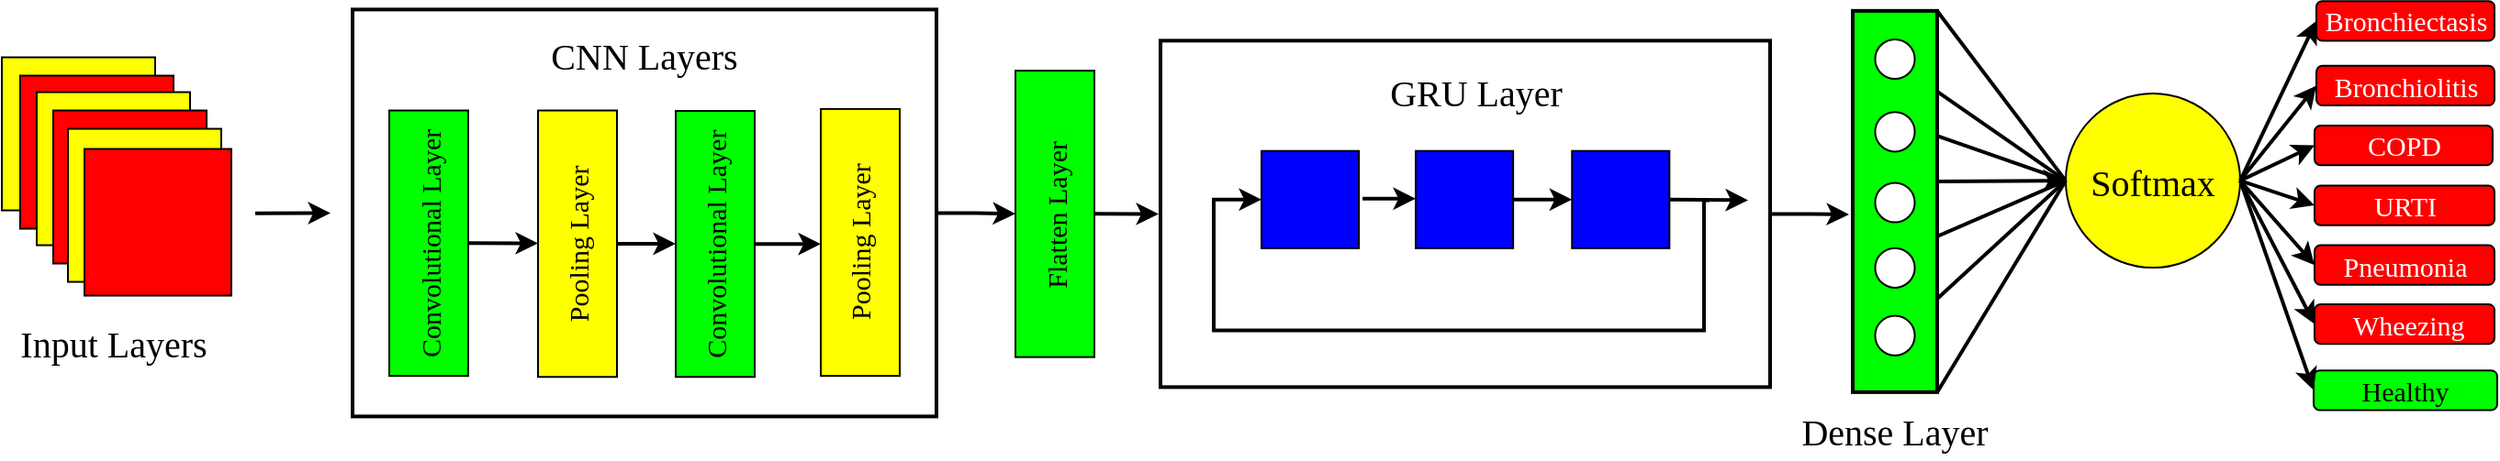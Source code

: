 <mxfile version="21.7.4" type="github">
  <diagram id="FLARmqn-sCxhorqhwDuB" name="Page-1">
    <mxGraphModel dx="1008" dy="545" grid="0" gridSize="10" guides="1" tooltips="1" connect="1" arrows="1" fold="1" page="1" pageScale="1" pageWidth="3300" pageHeight="4681" math="0" shadow="0">
      <root>
        <mxCell id="0" />
        <mxCell id="1" parent="0" />
        <mxCell id="L2ZbHlx48BQ5fT_40NmV-58" style="edgeStyle=orthogonalEdgeStyle;rounded=0;orthogonalLoop=1;jettySize=auto;html=1;exitX=1;exitY=0.5;exitDx=0;exitDy=0;strokeWidth=2;entryX=0.5;entryY=0;entryDx=0;entryDy=0;" edge="1" parent="1" source="L2ZbHlx48BQ5fT_40NmV-55" target="L2ZbHlx48BQ5fT_40NmV-59">
          <mxGeometry relative="1" as="geometry">
            <mxPoint x="601.6" y="166" as="targetPoint" />
          </mxGeometry>
        </mxCell>
        <mxCell id="L2ZbHlx48BQ5fT_40NmV-55" value="" style="rounded=0;whiteSpace=wrap;html=1;strokeWidth=2;labelPosition=center;verticalLabelPosition=middle;align=center;verticalAlign=middle;" vertex="1" parent="1">
          <mxGeometry x="249" y="54.19" width="318" height="222" as="geometry" />
        </mxCell>
        <mxCell id="HNuO8RR3fyhFZEDYtFWN-7" value="" style="whiteSpace=wrap;html=1;aspect=fixed;fillColor=#FFFF00;shadow=0;strokeColor=#000000;rounded=0;sketch=0;glass=0;strokeWidth=1;fillStyle=auto;perimeterSpacing=0;fontSize=20;" parent="1" vertex="1">
          <mxGeometry x="58" y="80.27" width="83.5" height="83.5" as="geometry" />
        </mxCell>
        <mxCell id="HNuO8RR3fyhFZEDYtFWN-8" value="" style="whiteSpace=wrap;html=1;aspect=fixed;fillColor=#FF0000;shadow=0;strokeColor=#000000;rounded=0;sketch=0;glass=0;strokeWidth=1;fillStyle=auto;perimeterSpacing=0;fontSize=20;" parent="1" vertex="1">
          <mxGeometry x="68" y="90.27" width="83.5" height="83.5" as="geometry" />
        </mxCell>
        <mxCell id="HNuO8RR3fyhFZEDYtFWN-9" value="" style="whiteSpace=wrap;html=1;aspect=fixed;fillColor=#FFFF00;shadow=0;strokeColor=#000000;rounded=0;sketch=0;glass=0;strokeWidth=1;fillStyle=auto;perimeterSpacing=0;fontSize=20;" parent="1" vertex="1">
          <mxGeometry x="77" y="99.27" width="83.5" height="83.5" as="geometry" />
        </mxCell>
        <mxCell id="HNuO8RR3fyhFZEDYtFWN-10" value="" style="whiteSpace=wrap;html=1;aspect=fixed;fillColor=#FF0000;shadow=0;strokeColor=#000000;rounded=0;sketch=0;glass=0;strokeWidth=1;fillStyle=auto;perimeterSpacing=0;fontSize=20;" parent="1" vertex="1">
          <mxGeometry x="86" y="109.27" width="83.5" height="83.5" as="geometry" />
        </mxCell>
        <mxCell id="HNuO8RR3fyhFZEDYtFWN-15" value="" style="whiteSpace=wrap;html=1;aspect=fixed;fillColor=#FFFF00;shadow=0;strokeColor=#000000;rounded=0;sketch=0;glass=0;strokeWidth=1;fillStyle=auto;perimeterSpacing=0;fontSize=20;" parent="1" vertex="1">
          <mxGeometry x="94" y="119.27" width="83.5" height="83.5" as="geometry" />
        </mxCell>
        <mxCell id="HNuO8RR3fyhFZEDYtFWN-16" value="" style="whiteSpace=wrap;html=1;aspect=fixed;fillColor=#FF0000;shadow=0;strokeColor=#000000;rounded=0;sketch=0;glass=0;strokeWidth=1;fillStyle=auto;perimeterSpacing=0;fontSize=20;flipH=0;flipV=1;rotation=0;container=0;" parent="1" vertex="1">
          <mxGeometry x="103" y="130.27" width="80" height="80" as="geometry" />
        </mxCell>
        <mxCell id="HNuO8RR3fyhFZEDYtFWN-76" value="" style="rounded=0;whiteSpace=wrap;html=1;shadow=0;glass=0;sketch=0;fillStyle=auto;strokeColor=#000000;strokeWidth=2;fillColor=#00FF00;gradientColor=none;direction=south;textDirection=ltr;horizontal=0;fontFamily=Times New Roman;fontSize=20;" parent="1" vertex="1">
          <mxGeometry x="1066" y="54.92" width="46" height="208" as="geometry" />
        </mxCell>
        <mxCell id="HNuO8RR3fyhFZEDYtFWN-78" value="" style="ellipse;whiteSpace=wrap;html=1;aspect=fixed;rounded=0;shadow=0;glass=0;sketch=0;fillStyle=auto;strokeColor=#000000;strokeWidth=1;fontFamily=Times New Roman;fontSize=20;fillColor=#FFFFFF;gradientColor=none;" parent="1" vertex="1">
          <mxGeometry x="1078.21" y="70.49" width="21.57" height="21.57" as="geometry" />
        </mxCell>
        <mxCell id="HNuO8RR3fyhFZEDYtFWN-92" value="Input Layers" style="text;html=1;strokeColor=none;fillColor=none;align=center;verticalAlign=middle;whiteSpace=wrap;rounded=0;shadow=0;glass=0;sketch=0;fillStyle=auto;strokeWidth=1;fontFamily=Times New Roman;fontSize=20;" parent="1" vertex="1">
          <mxGeometry x="63.62" y="221.13" width="110.25" height="30" as="geometry" />
        </mxCell>
        <mxCell id="HNuO8RR3fyhFZEDYtFWN-112" value="" style="ellipse;whiteSpace=wrap;html=1;aspect=fixed;rounded=0;shadow=0;glass=0;sketch=0;fillStyle=auto;strokeColor=#000000;strokeWidth=1;fontFamily=Times New Roman;fontSize=20;fillColor=#FFFFFF;gradientColor=none;" parent="1" vertex="1">
          <mxGeometry x="1078.21" y="110.12" width="21.57" height="21.57" as="geometry" />
        </mxCell>
        <mxCell id="HNuO8RR3fyhFZEDYtFWN-113" value="" style="ellipse;whiteSpace=wrap;html=1;aspect=fixed;rounded=0;shadow=0;glass=0;sketch=0;fillStyle=auto;strokeColor=#000000;strokeWidth=1;fontFamily=Times New Roman;fontSize=20;fillColor=#FFFFFF;gradientColor=none;" parent="1" vertex="1">
          <mxGeometry x="1078.21" y="148.69" width="21.57" height="21.57" as="geometry" />
        </mxCell>
        <mxCell id="HNuO8RR3fyhFZEDYtFWN-114" value="" style="ellipse;whiteSpace=wrap;html=1;aspect=fixed;rounded=0;shadow=0;glass=0;sketch=0;fillStyle=auto;strokeColor=#000000;strokeWidth=1;fontFamily=Times New Roman;fontSize=20;fillColor=#FFFFFF;gradientColor=none;" parent="1" vertex="1">
          <mxGeometry x="1078.21" y="184.37" width="21.57" height="21.57" as="geometry" />
        </mxCell>
        <mxCell id="HNuO8RR3fyhFZEDYtFWN-115" value="" style="ellipse;whiteSpace=wrap;html=1;aspect=fixed;rounded=0;shadow=0;glass=0;sketch=0;fillStyle=auto;strokeColor=#000000;strokeWidth=1;fontFamily=Times New Roman;fontSize=20;fillColor=#FFFFFF;gradientColor=none;" parent="1" vertex="1">
          <mxGeometry x="1078.21" y="221.3" width="21.57" height="21.57" as="geometry" />
        </mxCell>
        <mxCell id="HNuO8RR3fyhFZEDYtFWN-126" value="Softmax" style="ellipse;whiteSpace=wrap;html=1;aspect=fixed;rounded=0;shadow=0;glass=0;sketch=0;fillStyle=auto;strokeColor=#000000;strokeWidth=1;fontFamily=Times New Roman;fontSize=20;fillColor=#FFFF00;gradientColor=none;" parent="1" vertex="1">
          <mxGeometry x="1181.98" y="100.03" width="95.03" height="95.03" as="geometry" />
        </mxCell>
        <mxCell id="HNuO8RR3fyhFZEDYtFWN-127" value="" style="endArrow=classic;html=1;rounded=0;strokeWidth=2;fontFamily=Times New Roman;fontSize=20;entryX=0;entryY=0.5;entryDx=0;entryDy=0;" parent="1" target="HNuO8RR3fyhFZEDYtFWN-126" edge="1">
          <mxGeometry width="50" height="50" relative="1" as="geometry">
            <mxPoint x="1112" y="147.96" as="sourcePoint" />
            <mxPoint x="1188" y="147.96" as="targetPoint" />
          </mxGeometry>
        </mxCell>
        <mxCell id="HNuO8RR3fyhFZEDYtFWN-128" value="" style="endArrow=none;html=1;rounded=0;strokeWidth=2;fontFamily=Times New Roman;fontSize=20;exitX=0;exitY=0.5;exitDx=0;exitDy=0;" parent="1" source="HNuO8RR3fyhFZEDYtFWN-126" edge="1">
          <mxGeometry width="50" height="50" relative="1" as="geometry">
            <mxPoint x="1176" y="144.96" as="sourcePoint" />
            <mxPoint x="1112" y="54.96" as="targetPoint" />
          </mxGeometry>
        </mxCell>
        <mxCell id="HNuO8RR3fyhFZEDYtFWN-133" value="" style="endArrow=none;html=1;rounded=0;strokeWidth=2;fontFamily=Times New Roman;fontSize=20;entryX=0;entryY=0.5;entryDx=0;entryDy=0;" parent="1" target="HNuO8RR3fyhFZEDYtFWN-126" edge="1">
          <mxGeometry width="50" height="50" relative="1" as="geometry">
            <mxPoint x="1112" y="262.96" as="sourcePoint" />
            <mxPoint x="1125" y="173.96" as="targetPoint" />
          </mxGeometry>
        </mxCell>
        <mxCell id="HNuO8RR3fyhFZEDYtFWN-134" value="" style="endArrow=none;html=1;rounded=0;strokeWidth=2;fontFamily=Times New Roman;fontSize=20;entryX=0;entryY=0.5;entryDx=0;entryDy=0;" parent="1" target="HNuO8RR3fyhFZEDYtFWN-126" edge="1">
          <mxGeometry width="50" height="50" relative="1" as="geometry">
            <mxPoint x="1112" y="98.96" as="sourcePoint" />
            <mxPoint x="1184" y="148.96" as="targetPoint" />
          </mxGeometry>
        </mxCell>
        <mxCell id="HNuO8RR3fyhFZEDYtFWN-135" value="" style="endArrow=none;html=1;rounded=0;strokeWidth=2;fontFamily=Times New Roman;fontSize=20;entryX=0;entryY=0.5;entryDx=0;entryDy=0;" parent="1" target="HNuO8RR3fyhFZEDYtFWN-126" edge="1">
          <mxGeometry width="50" height="50" relative="1" as="geometry">
            <mxPoint x="1112" y="211.96" as="sourcePoint" />
            <mxPoint x="1184" y="147.96" as="targetPoint" />
          </mxGeometry>
        </mxCell>
        <mxCell id="HNuO8RR3fyhFZEDYtFWN-137" value="Bronchiectasis" style="rounded=1;whiteSpace=wrap;html=1;shadow=0;glass=0;sketch=0;fillStyle=auto;strokeColor=#000000;strokeWidth=1;fontFamily=Times New Roman;fontSize=15;fontColor=#FFFFFF;fillColor=#FF0000;gradientColor=none;" parent="1" vertex="1">
          <mxGeometry x="1318.5" y="49.59" width="97" height="21.6" as="geometry" />
        </mxCell>
        <mxCell id="HNuO8RR3fyhFZEDYtFWN-139" value="Bronchiolitis" style="rounded=1;whiteSpace=wrap;html=1;shadow=0;glass=0;sketch=0;fillStyle=auto;strokeColor=#000000;strokeWidth=1;fontFamily=Times New Roman;fontSize=15;fontColor=#FFFFFF;fillColor=#FF0000;gradientColor=none;" parent="1" vertex="1">
          <mxGeometry x="1318.5" y="84.91" width="97" height="21.6" as="geometry" />
        </mxCell>
        <mxCell id="HNuO8RR3fyhFZEDYtFWN-140" value="COPD" style="rounded=1;whiteSpace=wrap;html=1;shadow=0;glass=0;sketch=0;fillStyle=auto;strokeColor=#000000;strokeWidth=1;fontFamily=Times New Roman;fontSize=15;fontColor=#FFFFFF;fillColor=#FF0000;gradientColor=none;" parent="1" vertex="1">
          <mxGeometry x="1317.5" y="117.51" width="97" height="21.6" as="geometry" />
        </mxCell>
        <mxCell id="HNuO8RR3fyhFZEDYtFWN-141" value="URTI" style="rounded=1;whiteSpace=wrap;html=1;shadow=0;glass=0;sketch=0;fillStyle=auto;strokeColor=#000000;strokeWidth=1;fontFamily=Times New Roman;fontSize=15;fontColor=#FFFFFF;fillColor=#FF0000;gradientColor=none;" parent="1" vertex="1">
          <mxGeometry x="1317.5" y="150.22" width="98" height="21.6" as="geometry" />
        </mxCell>
        <mxCell id="HNuO8RR3fyhFZEDYtFWN-142" value="Pneumonia" style="rounded=1;whiteSpace=wrap;html=1;shadow=0;glass=0;sketch=0;fillStyle=auto;strokeColor=#000000;strokeWidth=1;fontFamily=Times New Roman;fontSize=15;fontColor=#FFFFFF;fillColor=#FF0000;gradientColor=none;" parent="1" vertex="1">
          <mxGeometry x="1317.5" y="182.77" width="98" height="21.6" as="geometry" />
        </mxCell>
        <mxCell id="HNuO8RR3fyhFZEDYtFWN-143" value="&amp;nbsp;Wheezing" style="rounded=1;whiteSpace=wrap;html=1;shadow=0;glass=0;sketch=0;fillStyle=auto;strokeColor=#000000;strokeWidth=1;fontFamily=Times New Roman;fontSize=15;fontColor=#FFFFFF;fillColor=#FF0000;gradientColor=none;" parent="1" vertex="1">
          <mxGeometry x="1317.5" y="215.0" width="98" height="21.6" as="geometry" />
        </mxCell>
        <mxCell id="HNuO8RR3fyhFZEDYtFWN-144" value="&lt;font color=&quot;#000000&quot; style=&quot;font-size: 15px;&quot;&gt;Healthy&lt;/font&gt;" style="rounded=1;whiteSpace=wrap;html=1;shadow=0;glass=0;sketch=0;fillStyle=auto;strokeColor=#000000;strokeWidth=1;fontFamily=Times New Roman;fontSize=15;fontColor=#FFFFFF;fillColor=#00FF00;gradientColor=none;" parent="1" vertex="1">
          <mxGeometry x="1317" y="251.13" width="100" height="21.6" as="geometry" />
        </mxCell>
        <mxCell id="HNuO8RR3fyhFZEDYtFWN-146" value="" style="endArrow=classic;html=1;rounded=0;strokeWidth=2;fontFamily=Times New Roman;fontSize=20;fontColor=#000000;entryX=0;entryY=0.5;entryDx=0;entryDy=0;exitX=1;exitY=0.5;exitDx=0;exitDy=0;" parent="1" source="HNuO8RR3fyhFZEDYtFWN-126" target="HNuO8RR3fyhFZEDYtFWN-137" edge="1">
          <mxGeometry width="50" height="50" relative="1" as="geometry">
            <mxPoint x="1150" y="194.96" as="sourcePoint" />
            <mxPoint x="1200" y="144.96" as="targetPoint" />
          </mxGeometry>
        </mxCell>
        <mxCell id="HNuO8RR3fyhFZEDYtFWN-147" value="" style="endArrow=classic;html=1;rounded=0;strokeWidth=2;fontFamily=Times New Roman;fontSize=20;fontColor=#000000;entryX=0;entryY=0.5;entryDx=0;entryDy=0;exitX=1;exitY=0.5;exitDx=0;exitDy=0;" parent="1" source="HNuO8RR3fyhFZEDYtFWN-126" target="HNuO8RR3fyhFZEDYtFWN-139" edge="1">
          <mxGeometry width="50" height="50" relative="1" as="geometry">
            <mxPoint x="1150" y="194.96" as="sourcePoint" />
            <mxPoint x="1200" y="144.96" as="targetPoint" />
          </mxGeometry>
        </mxCell>
        <mxCell id="HNuO8RR3fyhFZEDYtFWN-148" value="" style="endArrow=classic;html=1;rounded=0;strokeWidth=2;fontFamily=Times New Roman;fontSize=20;fontColor=#000000;entryX=0;entryY=0.5;entryDx=0;entryDy=0;exitX=1;exitY=0.5;exitDx=0;exitDy=0;" parent="1" source="HNuO8RR3fyhFZEDYtFWN-126" target="HNuO8RR3fyhFZEDYtFWN-144" edge="1">
          <mxGeometry width="50" height="50" relative="1" as="geometry">
            <mxPoint x="1150" y="194.96" as="sourcePoint" />
            <mxPoint x="1200" y="144.96" as="targetPoint" />
          </mxGeometry>
        </mxCell>
        <mxCell id="HNuO8RR3fyhFZEDYtFWN-149" value="" style="endArrow=classic;html=1;rounded=0;strokeWidth=2;fontFamily=Times New Roman;fontSize=20;fontColor=#000000;entryX=0;entryY=0.5;entryDx=0;entryDy=0;exitX=1;exitY=0.5;exitDx=0;exitDy=0;" parent="1" source="HNuO8RR3fyhFZEDYtFWN-126" target="HNuO8RR3fyhFZEDYtFWN-143" edge="1">
          <mxGeometry width="50" height="50" relative="1" as="geometry">
            <mxPoint x="1150" y="194.96" as="sourcePoint" />
            <mxPoint x="1200" y="144.96" as="targetPoint" />
          </mxGeometry>
        </mxCell>
        <mxCell id="HNuO8RR3fyhFZEDYtFWN-150" value="" style="endArrow=classic;html=1;rounded=0;strokeWidth=2;fontFamily=Times New Roman;fontSize=20;fontColor=#000000;exitX=1;exitY=0.5;exitDx=0;exitDy=0;entryX=0;entryY=0.5;entryDx=0;entryDy=0;" parent="1" source="HNuO8RR3fyhFZEDYtFWN-126" target="HNuO8RR3fyhFZEDYtFWN-140" edge="1">
          <mxGeometry width="50" height="50" relative="1" as="geometry">
            <mxPoint x="1150" y="194.96" as="sourcePoint" />
            <mxPoint x="1200" y="144.96" as="targetPoint" />
          </mxGeometry>
        </mxCell>
        <mxCell id="HNuO8RR3fyhFZEDYtFWN-151" value="" style="endArrow=classic;html=1;rounded=0;strokeWidth=2;fontFamily=Times New Roman;fontSize=20;fontColor=#000000;entryX=0;entryY=0.5;entryDx=0;entryDy=0;exitX=1;exitY=0.5;exitDx=0;exitDy=0;" parent="1" source="HNuO8RR3fyhFZEDYtFWN-126" target="HNuO8RR3fyhFZEDYtFWN-141" edge="1">
          <mxGeometry width="50" height="50" relative="1" as="geometry">
            <mxPoint x="1150" y="194.96" as="sourcePoint" />
            <mxPoint x="1200" y="144.96" as="targetPoint" />
          </mxGeometry>
        </mxCell>
        <mxCell id="HNuO8RR3fyhFZEDYtFWN-152" value="" style="endArrow=classic;html=1;rounded=0;strokeWidth=2;fontFamily=Times New Roman;fontSize=20;fontColor=#000000;entryX=0;entryY=0.5;entryDx=0;entryDy=0;exitX=1;exitY=0.5;exitDx=0;exitDy=0;" parent="1" source="HNuO8RR3fyhFZEDYtFWN-126" target="HNuO8RR3fyhFZEDYtFWN-142" edge="1">
          <mxGeometry width="50" height="50" relative="1" as="geometry">
            <mxPoint x="1150" y="194.96" as="sourcePoint" />
            <mxPoint x="1200" y="144.96" as="targetPoint" />
          </mxGeometry>
        </mxCell>
        <mxCell id="HNuO8RR3fyhFZEDYtFWN-155" value="" style="endArrow=none;html=1;rounded=0;strokeWidth=2;fontFamily=Times New Roman;fontSize=20;fontColor=#000000;entryX=0;entryY=0.5;entryDx=0;entryDy=0;" parent="1" target="HNuO8RR3fyhFZEDYtFWN-126" edge="1">
          <mxGeometry width="50" height="50" relative="1" as="geometry">
            <mxPoint x="1112" y="177.96" as="sourcePoint" />
            <mxPoint x="1095" y="161.96" as="targetPoint" />
          </mxGeometry>
        </mxCell>
        <mxCell id="HNuO8RR3fyhFZEDYtFWN-156" value="" style="endArrow=none;html=1;rounded=0;strokeWidth=2;fontFamily=Times New Roman;fontSize=20;fontColor=#000000;entryX=0;entryY=0.5;entryDx=0;entryDy=0;exitX=0.186;exitY=0.414;exitDx=0;exitDy=0;exitPerimeter=0;" parent="1" target="HNuO8RR3fyhFZEDYtFWN-126" edge="1">
          <mxGeometry width="50" height="50" relative="1" as="geometry">
            <mxPoint x="1111.814" y="123.023" as="sourcePoint" />
            <mxPoint x="1128" y="112.96" as="targetPoint" />
          </mxGeometry>
        </mxCell>
        <mxCell id="L2ZbHlx48BQ5fT_40NmV-20" value="" style="endArrow=classic;html=1;rounded=0;strokeWidth=2;fontFamily=Times New Roman;fontSize=20;" edge="1" parent="1">
          <mxGeometry width="50" height="50" relative="1" as="geometry">
            <mxPoint x="196" y="165.34" as="sourcePoint" />
            <mxPoint x="237" y="165.19" as="targetPoint" />
          </mxGeometry>
        </mxCell>
        <mxCell id="L2ZbHlx48BQ5fT_40NmV-25" style="edgeStyle=orthogonalEdgeStyle;rounded=0;orthogonalLoop=1;jettySize=auto;html=1;exitX=0.5;exitY=1;exitDx=0;exitDy=0;entryX=0.5;entryY=0;entryDx=0;entryDy=0;strokeWidth=2;" edge="1" parent="1" source="L2ZbHlx48BQ5fT_40NmV-21" target="L2ZbHlx48BQ5fT_40NmV-22">
          <mxGeometry relative="1" as="geometry" />
        </mxCell>
        <mxCell id="L2ZbHlx48BQ5fT_40NmV-21" value="&lt;font style=&quot;font-size: 15px;&quot;&gt;Convolutional Layer&lt;/font&gt;" style="rounded=0;whiteSpace=wrap;html=1;direction=north;labelPosition=center;verticalLabelPosition=middle;align=center;verticalAlign=middle;horizontal=0;fontFamily=Times New Roman;fillColor=#00FF00;" vertex="1" parent="1">
          <mxGeometry x="269" y="109.27" width="43" height="144.82" as="geometry" />
        </mxCell>
        <mxCell id="L2ZbHlx48BQ5fT_40NmV-26" style="edgeStyle=orthogonalEdgeStyle;rounded=0;orthogonalLoop=1;jettySize=auto;html=1;exitX=0.5;exitY=1;exitDx=0;exitDy=0;entryX=0.5;entryY=0;entryDx=0;entryDy=0;strokeWidth=2;" edge="1" parent="1" source="L2ZbHlx48BQ5fT_40NmV-22" target="L2ZbHlx48BQ5fT_40NmV-23">
          <mxGeometry relative="1" as="geometry" />
        </mxCell>
        <mxCell id="L2ZbHlx48BQ5fT_40NmV-22" value="&lt;font style=&quot;font-size: 15px;&quot;&gt;Pooling Layer&lt;/font&gt;" style="rounded=0;whiteSpace=wrap;html=1;direction=north;labelPosition=center;verticalLabelPosition=middle;align=center;verticalAlign=middle;horizontal=0;fontFamily=Times New Roman;fillColor=#FFFF00;" vertex="1" parent="1">
          <mxGeometry x="350" y="109.27" width="43" height="145.36" as="geometry" />
        </mxCell>
        <mxCell id="L2ZbHlx48BQ5fT_40NmV-27" style="edgeStyle=orthogonalEdgeStyle;rounded=0;orthogonalLoop=1;jettySize=auto;html=1;exitX=0.5;exitY=1;exitDx=0;exitDy=0;entryX=0.5;entryY=0;entryDx=0;entryDy=0;strokeWidth=2;" edge="1" parent="1" source="L2ZbHlx48BQ5fT_40NmV-23" target="L2ZbHlx48BQ5fT_40NmV-24">
          <mxGeometry relative="1" as="geometry" />
        </mxCell>
        <mxCell id="L2ZbHlx48BQ5fT_40NmV-23" value="&lt;font style=&quot;font-size: 15px;&quot;&gt;Convolutional Layer&lt;/font&gt;" style="rounded=0;whiteSpace=wrap;html=1;direction=north;labelPosition=center;verticalLabelPosition=middle;align=center;verticalAlign=middle;horizontal=0;fontFamily=Times New Roman;fillColor=#00FF00;" vertex="1" parent="1">
          <mxGeometry x="425" y="109.54" width="43" height="145.09" as="geometry" />
        </mxCell>
        <mxCell id="L2ZbHlx48BQ5fT_40NmV-24" value="&lt;font style=&quot;font-size: 15px;&quot;&gt;Pooling Layer&lt;/font&gt;" style="rounded=0;whiteSpace=wrap;html=1;direction=north;labelPosition=center;verticalLabelPosition=middle;align=center;verticalAlign=middle;horizontal=0;fontFamily=Times New Roman;fillColor=#FFFF00;" vertex="1" parent="1">
          <mxGeometry x="504" y="108.46" width="43" height="145.63" as="geometry" />
        </mxCell>
        <mxCell id="L2ZbHlx48BQ5fT_40NmV-30" value="CNN Layers" style="text;html=1;strokeColor=none;fillColor=none;align=center;verticalAlign=middle;whiteSpace=wrap;rounded=0;shadow=0;glass=0;sketch=0;fillStyle=auto;strokeWidth=1;fontFamily=Times New Roman;fontSize=20;" vertex="1" parent="1">
          <mxGeometry x="355.94" y="64.0" width="104.12" height="30" as="geometry" />
        </mxCell>
        <mxCell id="L2ZbHlx48BQ5fT_40NmV-62" style="edgeStyle=orthogonalEdgeStyle;rounded=0;orthogonalLoop=1;jettySize=auto;html=1;exitX=1;exitY=0.5;exitDx=0;exitDy=0;strokeWidth=2;" edge="1" parent="1" source="L2ZbHlx48BQ5fT_40NmV-31">
          <mxGeometry relative="1" as="geometry">
            <mxPoint x="1064.0" y="166" as="targetPoint" />
          </mxGeometry>
        </mxCell>
        <mxCell id="L2ZbHlx48BQ5fT_40NmV-31" value="" style="rounded=0;whiteSpace=wrap;html=1;strokeWidth=2;labelPosition=center;verticalLabelPosition=middle;align=center;verticalAlign=middle;" vertex="1" parent="1">
          <mxGeometry x="689" y="71.19" width="332" height="189" as="geometry" />
        </mxCell>
        <mxCell id="L2ZbHlx48BQ5fT_40NmV-39" value="GRU Layer" style="text;html=1;strokeColor=none;fillColor=none;align=center;verticalAlign=middle;whiteSpace=wrap;rounded=0;shadow=0;glass=0;sketch=0;fillStyle=auto;strokeWidth=1;fontFamily=Times New Roman;fontSize=20;" vertex="1" parent="1">
          <mxGeometry x="809" y="84.19" width="104.12" height="30" as="geometry" />
        </mxCell>
        <mxCell id="L2ZbHlx48BQ5fT_40NmV-54" style="edgeStyle=orthogonalEdgeStyle;rounded=0;orthogonalLoop=1;jettySize=auto;html=1;entryX=0;entryY=0.5;entryDx=0;entryDy=0;strokeWidth=2;" edge="1" parent="1" target="L2ZbHlx48BQ5fT_40NmV-42">
          <mxGeometry relative="1" as="geometry">
            <mxPoint x="988" y="158.19" as="sourcePoint" />
            <Array as="points">
              <mxPoint x="985" y="158.19" />
              <mxPoint x="985" y="229.19" />
              <mxPoint x="718" y="229.19" />
              <mxPoint x="718" y="158.19" />
            </Array>
          </mxGeometry>
        </mxCell>
        <mxCell id="L2ZbHlx48BQ5fT_40NmV-42" value="" style="whiteSpace=wrap;html=1;aspect=fixed;fillColor=#0000FF;" vertex="1" parent="1">
          <mxGeometry x="744" y="131.35" width="53.06" height="53.06" as="geometry" />
        </mxCell>
        <mxCell id="L2ZbHlx48BQ5fT_40NmV-43" value="" style="whiteSpace=wrap;html=1;aspect=fixed;fillColor=#0000FF;" vertex="1" parent="1">
          <mxGeometry x="828" y="131.35" width="53.06" height="53.06" as="geometry" />
        </mxCell>
        <mxCell id="L2ZbHlx48BQ5fT_40NmV-52" style="rounded=0;orthogonalLoop=1;jettySize=auto;html=1;exitX=1;exitY=0.5;exitDx=0;exitDy=0;strokeWidth=2;" edge="1" parent="1" source="L2ZbHlx48BQ5fT_40NmV-44">
          <mxGeometry relative="1" as="geometry">
            <mxPoint x="1009" y="158.19" as="targetPoint" />
          </mxGeometry>
        </mxCell>
        <mxCell id="L2ZbHlx48BQ5fT_40NmV-44" value="" style="whiteSpace=wrap;html=1;aspect=fixed;fillColor=#0000FF;" vertex="1" parent="1">
          <mxGeometry x="913.12" y="131.35" width="53.06" height="53.06" as="geometry" />
        </mxCell>
        <mxCell id="L2ZbHlx48BQ5fT_40NmV-49" value="" style="endArrow=classic;html=1;rounded=0;strokeWidth=2;fontFamily=Times New Roman;fontSize=20;" edge="1" parent="1">
          <mxGeometry width="50" height="50" relative="1" as="geometry">
            <mxPoint x="799.03" y="157.38" as="sourcePoint" />
            <mxPoint x="828" y="157.38" as="targetPoint" />
          </mxGeometry>
        </mxCell>
        <mxCell id="L2ZbHlx48BQ5fT_40NmV-50" value="" style="endArrow=classic;html=1;rounded=0;strokeWidth=2;fontFamily=Times New Roman;fontSize=20;entryX=0;entryY=0.5;entryDx=0;entryDy=0;exitX=1;exitY=0.5;exitDx=0;exitDy=0;" edge="1" parent="1" source="L2ZbHlx48BQ5fT_40NmV-43" target="L2ZbHlx48BQ5fT_40NmV-44">
          <mxGeometry width="50" height="50" relative="1" as="geometry">
            <mxPoint x="809.03" y="167.38" as="sourcePoint" />
            <mxPoint x="838" y="167.38" as="targetPoint" />
          </mxGeometry>
        </mxCell>
        <mxCell id="L2ZbHlx48BQ5fT_40NmV-60" style="edgeStyle=orthogonalEdgeStyle;rounded=0;orthogonalLoop=1;jettySize=auto;html=1;exitX=0.5;exitY=1;exitDx=0;exitDy=0;strokeWidth=2;" edge="1" parent="1" source="L2ZbHlx48BQ5fT_40NmV-59">
          <mxGeometry relative="1" as="geometry">
            <mxPoint x="688.0" y="166" as="targetPoint" />
          </mxGeometry>
        </mxCell>
        <mxCell id="L2ZbHlx48BQ5fT_40NmV-59" value="&lt;font style=&quot;font-size: 15px;&quot;&gt;Flatten Layer&lt;/font&gt;" style="rounded=0;whiteSpace=wrap;html=1;direction=north;labelPosition=center;verticalLabelPosition=middle;align=center;verticalAlign=middle;horizontal=0;fontFamily=Times New Roman;fillColor=#00FF00;" vertex="1" parent="1">
          <mxGeometry x="610" y="87.57" width="43" height="156.23" as="geometry" />
        </mxCell>
        <mxCell id="L2ZbHlx48BQ5fT_40NmV-63" value="Dense Layer" style="text;html=1;strokeColor=none;fillColor=none;align=center;verticalAlign=middle;whiteSpace=wrap;rounded=0;shadow=0;glass=0;sketch=0;fillStyle=auto;strokeWidth=1;fontFamily=Times New Roman;fontSize=20;" vertex="1" parent="1">
          <mxGeometry x="1036.93" y="269" width="104.12" height="30" as="geometry" />
        </mxCell>
      </root>
    </mxGraphModel>
  </diagram>
</mxfile>
